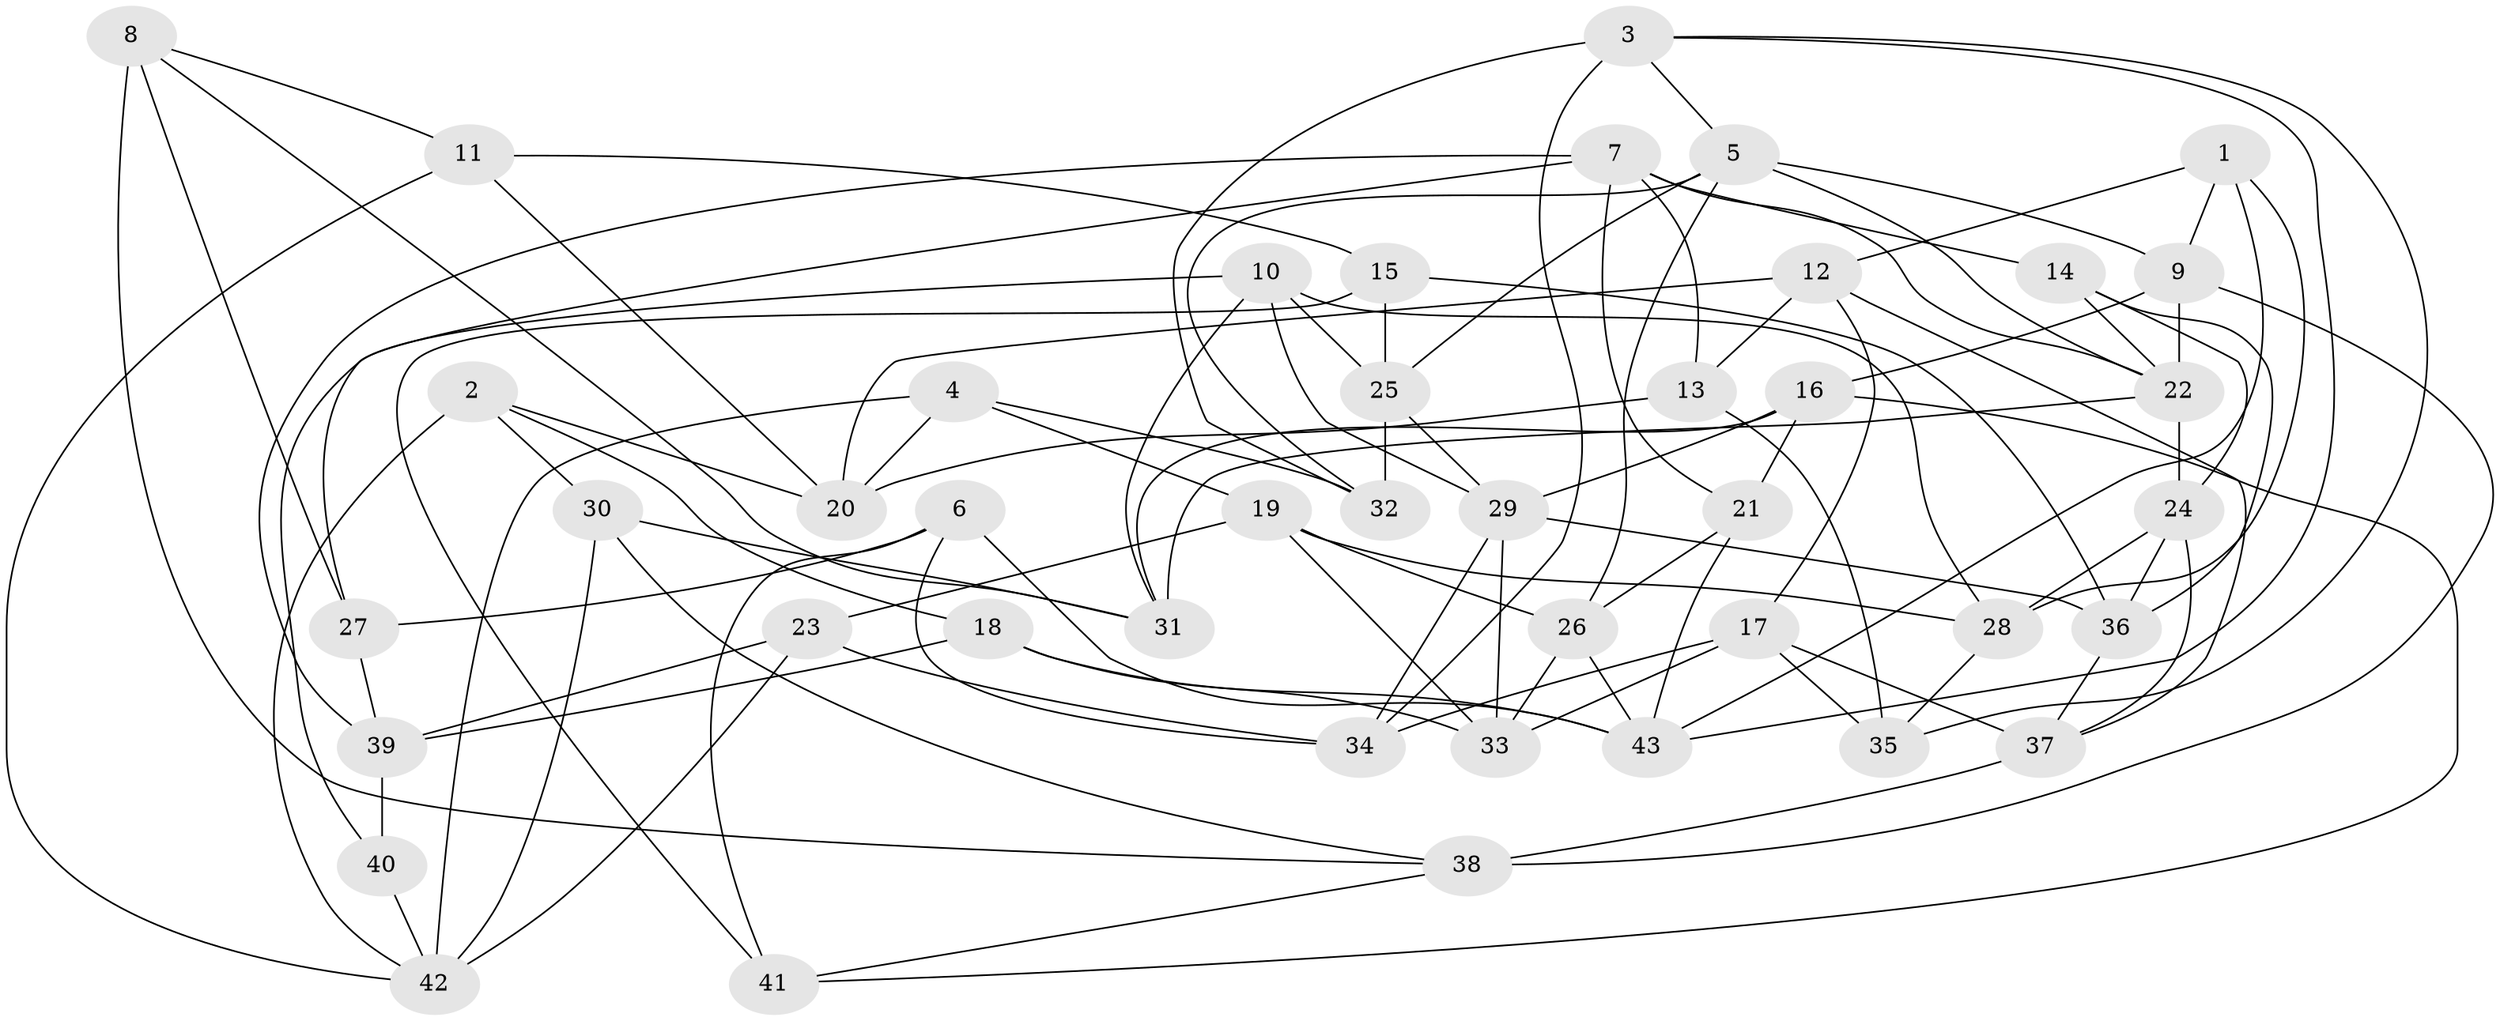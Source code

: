 // original degree distribution, {4: 1.0}
// Generated by graph-tools (version 1.1) at 2025/38/03/04/25 23:38:05]
// undirected, 43 vertices, 101 edges
graph export_dot {
  node [color=gray90,style=filled];
  1;
  2;
  3;
  4;
  5;
  6;
  7;
  8;
  9;
  10;
  11;
  12;
  13;
  14;
  15;
  16;
  17;
  18;
  19;
  20;
  21;
  22;
  23;
  24;
  25;
  26;
  27;
  28;
  29;
  30;
  31;
  32;
  33;
  34;
  35;
  36;
  37;
  38;
  39;
  40;
  41;
  42;
  43;
  1 -- 9 [weight=1.0];
  1 -- 12 [weight=1.0];
  1 -- 28 [weight=1.0];
  1 -- 43 [weight=1.0];
  2 -- 18 [weight=1.0];
  2 -- 20 [weight=1.0];
  2 -- 30 [weight=1.0];
  2 -- 42 [weight=1.0];
  3 -- 5 [weight=1.0];
  3 -- 32 [weight=1.0];
  3 -- 34 [weight=2.0];
  3 -- 35 [weight=1.0];
  3 -- 43 [weight=1.0];
  4 -- 19 [weight=1.0];
  4 -- 20 [weight=1.0];
  4 -- 32 [weight=1.0];
  4 -- 42 [weight=1.0];
  5 -- 9 [weight=1.0];
  5 -- 22 [weight=1.0];
  5 -- 25 [weight=1.0];
  5 -- 26 [weight=1.0];
  5 -- 32 [weight=1.0];
  6 -- 27 [weight=1.0];
  6 -- 34 [weight=1.0];
  6 -- 41 [weight=1.0];
  6 -- 43 [weight=1.0];
  7 -- 13 [weight=1.0];
  7 -- 14 [weight=1.0];
  7 -- 21 [weight=1.0];
  7 -- 22 [weight=1.0];
  7 -- 27 [weight=1.0];
  7 -- 39 [weight=1.0];
  8 -- 11 [weight=1.0];
  8 -- 27 [weight=1.0];
  8 -- 31 [weight=1.0];
  8 -- 38 [weight=1.0];
  9 -- 16 [weight=1.0];
  9 -- 22 [weight=1.0];
  9 -- 38 [weight=2.0];
  10 -- 25 [weight=1.0];
  10 -- 28 [weight=1.0];
  10 -- 29 [weight=1.0];
  10 -- 31 [weight=2.0];
  10 -- 40 [weight=1.0];
  11 -- 15 [weight=1.0];
  11 -- 20 [weight=1.0];
  11 -- 42 [weight=1.0];
  12 -- 13 [weight=1.0];
  12 -- 17 [weight=1.0];
  12 -- 20 [weight=2.0];
  12 -- 37 [weight=1.0];
  13 -- 20 [weight=1.0];
  13 -- 35 [weight=1.0];
  14 -- 22 [weight=1.0];
  14 -- 24 [weight=1.0];
  14 -- 36 [weight=1.0];
  15 -- 25 [weight=2.0];
  15 -- 36 [weight=1.0];
  15 -- 41 [weight=2.0];
  16 -- 21 [weight=1.0];
  16 -- 29 [weight=1.0];
  16 -- 31 [weight=1.0];
  16 -- 41 [weight=2.0];
  17 -- 33 [weight=1.0];
  17 -- 34 [weight=1.0];
  17 -- 35 [weight=1.0];
  17 -- 37 [weight=2.0];
  18 -- 33 [weight=1.0];
  18 -- 39 [weight=1.0];
  18 -- 43 [weight=1.0];
  19 -- 23 [weight=1.0];
  19 -- 26 [weight=1.0];
  19 -- 28 [weight=2.0];
  19 -- 33 [weight=1.0];
  21 -- 26 [weight=1.0];
  21 -- 43 [weight=1.0];
  22 -- 24 [weight=1.0];
  22 -- 31 [weight=1.0];
  23 -- 34 [weight=1.0];
  23 -- 39 [weight=1.0];
  23 -- 42 [weight=1.0];
  24 -- 28 [weight=1.0];
  24 -- 36 [weight=2.0];
  24 -- 37 [weight=1.0];
  25 -- 29 [weight=1.0];
  25 -- 32 [weight=1.0];
  26 -- 33 [weight=2.0];
  26 -- 43 [weight=1.0];
  27 -- 39 [weight=1.0];
  28 -- 35 [weight=1.0];
  29 -- 33 [weight=1.0];
  29 -- 34 [weight=1.0];
  29 -- 36 [weight=1.0];
  30 -- 31 [weight=1.0];
  30 -- 38 [weight=1.0];
  30 -- 42 [weight=1.0];
  36 -- 37 [weight=1.0];
  37 -- 38 [weight=1.0];
  38 -- 41 [weight=1.0];
  39 -- 40 [weight=2.0];
  40 -- 42 [weight=1.0];
}
